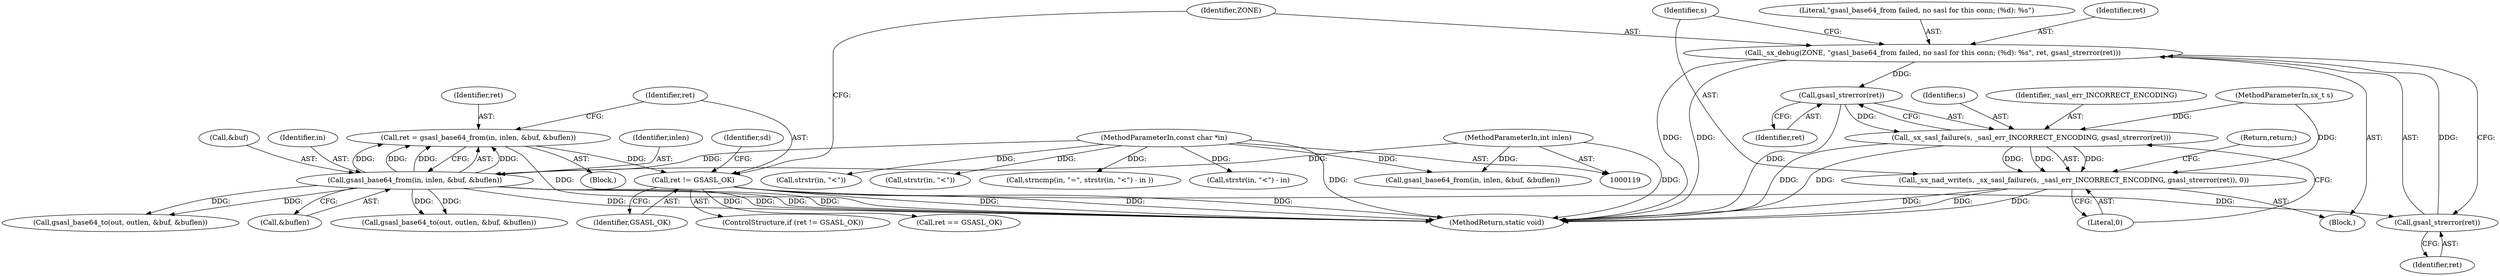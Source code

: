 digraph "0_jabberd2_8416ae54ecefa670534f27a31db71d048b9c7f16_0@API" {
"1000543" [label="(Call,gsasl_strerror(ret))"];
"1000532" [label="(Call,_sx_debug(ZONE, \"gsasl_base64_from failed, no sasl for this conn; (%d): %s\", ret, gsasl_strerror(ret)))"];
"1000536" [label="(Call,gsasl_strerror(ret))"];
"1000528" [label="(Call,ret != GSASL_OK)"];
"1000518" [label="(Call,ret = gsasl_base64_from(in, inlen, &buf, &buflen))"];
"1000520" [label="(Call,gsasl_base64_from(in, inlen, &buf, &buflen))"];
"1000124" [label="(MethodParameterIn,const char *in)"];
"1000125" [label="(MethodParameterIn,int inlen)"];
"1000540" [label="(Call,_sx_sasl_failure(s, _sasl_err_INCORRECT_ENCODING, gsasl_strerror(ret)))"];
"1000538" [label="(Call,_sx_nad_write(s, _sx_sasl_failure(s, _sasl_err_INCORRECT_ENCODING, gsasl_strerror(ret)), 0))"];
"1000520" [label="(Call,gsasl_base64_from(in, inlen, &buf, &buflen))"];
"1000124" [label="(MethodParameterIn,const char *in)"];
"1000529" [label="(Identifier,ret)"];
"1000532" [label="(Call,_sx_debug(ZONE, \"gsasl_base64_from failed, no sasl for this conn; (%d): %s\", ret, gsasl_strerror(ret)))"];
"1000452" [label="(Call,strstr(in, \"<\"))"];
"1000541" [label="(Identifier,s)"];
"1000443" [label="(Call,strstr(in, \"<\"))"];
"1000535" [label="(Identifier,ret)"];
"1000523" [label="(Call,&buf)"];
"1000592" [label="(Call,ret == GSASL_OK)"];
"1000517" [label="(Block,)"];
"1000544" [label="(Identifier,ret)"];
"1000542" [label="(Identifier,_sasl_err_INCORRECT_ENCODING)"];
"1000536" [label="(Call,gsasl_strerror(ret))"];
"1000525" [label="(Call,&buflen)"];
"1000125" [label="(MethodParameterIn,int inlen)"];
"1000534" [label="(Literal,\"gsasl_base64_from failed, no sasl for this conn; (%d): %s\")"];
"1000521" [label="(Identifier,in)"];
"1000120" [label="(MethodParameterIn,sx_t s)"];
"1000537" [label="(Identifier,ret)"];
"1000531" [label="(Block,)"];
"1000601" [label="(Call,gsasl_base64_to(out, outlen, &buf, &buflen))"];
"1000792" [label="(MethodReturn,static void)"];
"1000546" [label="(Return,return;)"];
"1000528" [label="(Call,ret != GSASL_OK)"];
"1000473" [label="(Call,gsasl_base64_from(in, inlen, &buf, &buflen))"];
"1000522" [label="(Identifier,inlen)"];
"1000519" [label="(Identifier,ret)"];
"1000518" [label="(Call,ret = gsasl_base64_from(in, inlen, &buf, &buflen))"];
"1000530" [label="(Identifier,GSASL_OK)"];
"1000539" [label="(Identifier,s)"];
"1000538" [label="(Call,_sx_nad_write(s, _sx_sasl_failure(s, _sasl_err_INCORRECT_ENCODING, gsasl_strerror(ret)), 0))"];
"1000545" [label="(Literal,0)"];
"1000543" [label="(Call,gsasl_strerror(ret))"];
"1000691" [label="(Call,gsasl_base64_to(out, outlen, &buf, &buflen))"];
"1000448" [label="(Call,strncmp(in, \"=\", strstr(in, \"<\") - in ))"];
"1000549" [label="(Identifier,sd)"];
"1000451" [label="(Call,strstr(in, \"<\") - in)"];
"1000540" [label="(Call,_sx_sasl_failure(s, _sasl_err_INCORRECT_ENCODING, gsasl_strerror(ret)))"];
"1000527" [label="(ControlStructure,if (ret != GSASL_OK))"];
"1000533" [label="(Identifier,ZONE)"];
"1000543" -> "1000540"  [label="AST: "];
"1000543" -> "1000544"  [label="CFG: "];
"1000544" -> "1000543"  [label="AST: "];
"1000540" -> "1000543"  [label="CFG: "];
"1000543" -> "1000792"  [label="DDG: "];
"1000543" -> "1000540"  [label="DDG: "];
"1000532" -> "1000543"  [label="DDG: "];
"1000532" -> "1000531"  [label="AST: "];
"1000532" -> "1000536"  [label="CFG: "];
"1000533" -> "1000532"  [label="AST: "];
"1000534" -> "1000532"  [label="AST: "];
"1000535" -> "1000532"  [label="AST: "];
"1000536" -> "1000532"  [label="AST: "];
"1000539" -> "1000532"  [label="CFG: "];
"1000532" -> "1000792"  [label="DDG: "];
"1000532" -> "1000792"  [label="DDG: "];
"1000536" -> "1000532"  [label="DDG: "];
"1000536" -> "1000537"  [label="CFG: "];
"1000537" -> "1000536"  [label="AST: "];
"1000528" -> "1000536"  [label="DDG: "];
"1000528" -> "1000527"  [label="AST: "];
"1000528" -> "1000530"  [label="CFG: "];
"1000529" -> "1000528"  [label="AST: "];
"1000530" -> "1000528"  [label="AST: "];
"1000533" -> "1000528"  [label="CFG: "];
"1000549" -> "1000528"  [label="CFG: "];
"1000528" -> "1000792"  [label="DDG: "];
"1000528" -> "1000792"  [label="DDG: "];
"1000528" -> "1000792"  [label="DDG: "];
"1000518" -> "1000528"  [label="DDG: "];
"1000528" -> "1000592"  [label="DDG: "];
"1000518" -> "1000517"  [label="AST: "];
"1000518" -> "1000520"  [label="CFG: "];
"1000519" -> "1000518"  [label="AST: "];
"1000520" -> "1000518"  [label="AST: "];
"1000529" -> "1000518"  [label="CFG: "];
"1000518" -> "1000792"  [label="DDG: "];
"1000520" -> "1000518"  [label="DDG: "];
"1000520" -> "1000518"  [label="DDG: "];
"1000520" -> "1000518"  [label="DDG: "];
"1000520" -> "1000518"  [label="DDG: "];
"1000520" -> "1000525"  [label="CFG: "];
"1000521" -> "1000520"  [label="AST: "];
"1000522" -> "1000520"  [label="AST: "];
"1000523" -> "1000520"  [label="AST: "];
"1000525" -> "1000520"  [label="AST: "];
"1000520" -> "1000792"  [label="DDG: "];
"1000520" -> "1000792"  [label="DDG: "];
"1000520" -> "1000792"  [label="DDG: "];
"1000520" -> "1000792"  [label="DDG: "];
"1000124" -> "1000520"  [label="DDG: "];
"1000125" -> "1000520"  [label="DDG: "];
"1000520" -> "1000601"  [label="DDG: "];
"1000520" -> "1000601"  [label="DDG: "];
"1000520" -> "1000691"  [label="DDG: "];
"1000520" -> "1000691"  [label="DDG: "];
"1000124" -> "1000119"  [label="AST: "];
"1000124" -> "1000792"  [label="DDG: "];
"1000124" -> "1000443"  [label="DDG: "];
"1000124" -> "1000448"  [label="DDG: "];
"1000124" -> "1000452"  [label="DDG: "];
"1000124" -> "1000451"  [label="DDG: "];
"1000124" -> "1000473"  [label="DDG: "];
"1000125" -> "1000119"  [label="AST: "];
"1000125" -> "1000792"  [label="DDG: "];
"1000125" -> "1000473"  [label="DDG: "];
"1000540" -> "1000538"  [label="AST: "];
"1000541" -> "1000540"  [label="AST: "];
"1000542" -> "1000540"  [label="AST: "];
"1000545" -> "1000540"  [label="CFG: "];
"1000540" -> "1000792"  [label="DDG: "];
"1000540" -> "1000792"  [label="DDG: "];
"1000540" -> "1000538"  [label="DDG: "];
"1000540" -> "1000538"  [label="DDG: "];
"1000540" -> "1000538"  [label="DDG: "];
"1000120" -> "1000540"  [label="DDG: "];
"1000538" -> "1000531"  [label="AST: "];
"1000538" -> "1000545"  [label="CFG: "];
"1000539" -> "1000538"  [label="AST: "];
"1000545" -> "1000538"  [label="AST: "];
"1000546" -> "1000538"  [label="CFG: "];
"1000538" -> "1000792"  [label="DDG: "];
"1000538" -> "1000792"  [label="DDG: "];
"1000538" -> "1000792"  [label="DDG: "];
"1000120" -> "1000538"  [label="DDG: "];
}
